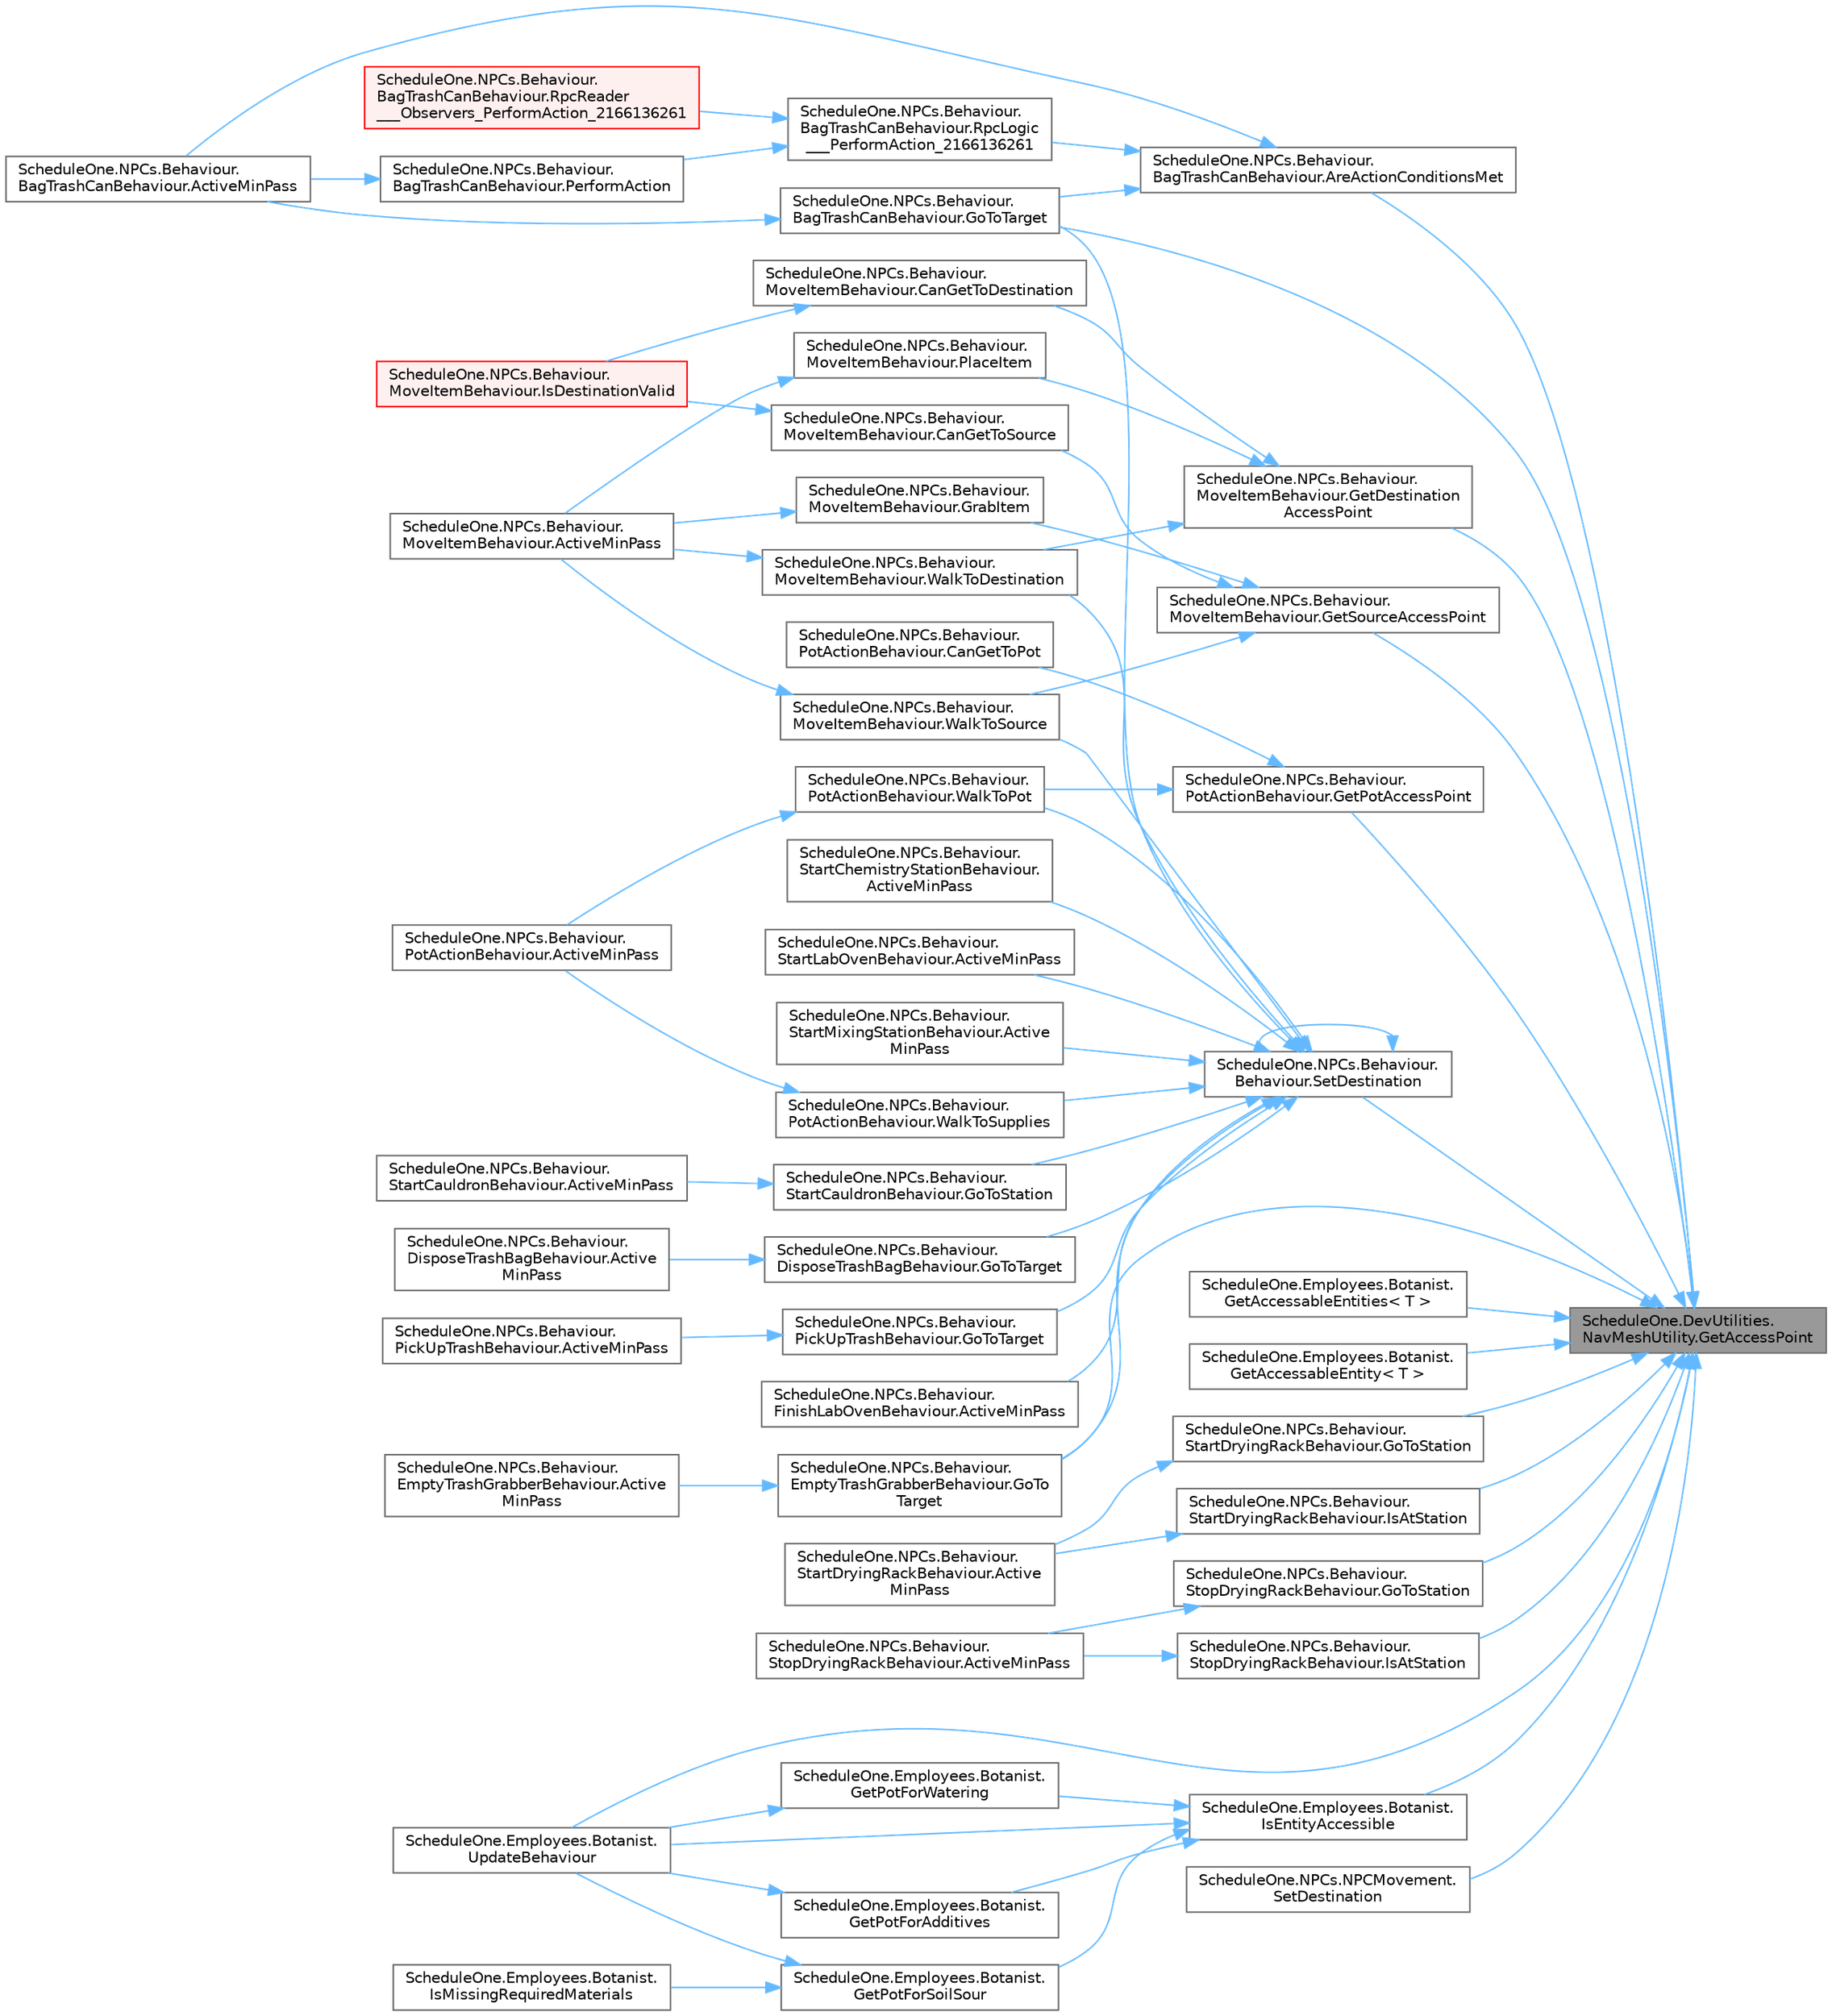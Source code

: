 digraph "ScheduleOne.DevUtilities.NavMeshUtility.GetAccessPoint"
{
 // LATEX_PDF_SIZE
  bgcolor="transparent";
  edge [fontname=Helvetica,fontsize=10,labelfontname=Helvetica,labelfontsize=10];
  node [fontname=Helvetica,fontsize=10,shape=box,height=0.2,width=0.4];
  rankdir="RL";
  Node1 [id="Node000001",label="ScheduleOne.DevUtilities.\lNavMeshUtility.GetAccessPoint",height=0.2,width=0.4,color="gray40", fillcolor="grey60", style="filled", fontcolor="black",tooltip=" "];
  Node1 -> Node2 [id="edge1_Node000001_Node000002",dir="back",color="steelblue1",style="solid",tooltip=" "];
  Node2 [id="Node000002",label="ScheduleOne.NPCs.Behaviour.\lBagTrashCanBehaviour.AreActionConditionsMet",height=0.2,width=0.4,color="grey40", fillcolor="white", style="filled",URL="$class_schedule_one_1_1_n_p_cs_1_1_behaviour_1_1_bag_trash_can_behaviour.html#a50657df15cb402a71e97fa6f6f84a943",tooltip=" "];
  Node2 -> Node3 [id="edge2_Node000002_Node000003",dir="back",color="steelblue1",style="solid",tooltip=" "];
  Node3 [id="Node000003",label="ScheduleOne.NPCs.Behaviour.\lBagTrashCanBehaviour.ActiveMinPass",height=0.2,width=0.4,color="grey40", fillcolor="white", style="filled",URL="$class_schedule_one_1_1_n_p_cs_1_1_behaviour_1_1_bag_trash_can_behaviour.html#ad04a32218f99880ab62b5c48880ef8e1",tooltip=" "];
  Node2 -> Node4 [id="edge3_Node000002_Node000004",dir="back",color="steelblue1",style="solid",tooltip=" "];
  Node4 [id="Node000004",label="ScheduleOne.NPCs.Behaviour.\lBagTrashCanBehaviour.GoToTarget",height=0.2,width=0.4,color="grey40", fillcolor="white", style="filled",URL="$class_schedule_one_1_1_n_p_cs_1_1_behaviour_1_1_bag_trash_can_behaviour.html#a681cc42cab8ace3a28f23b7145acbc27",tooltip=" "];
  Node4 -> Node3 [id="edge4_Node000004_Node000003",dir="back",color="steelblue1",style="solid",tooltip=" "];
  Node2 -> Node5 [id="edge5_Node000002_Node000005",dir="back",color="steelblue1",style="solid",tooltip=" "];
  Node5 [id="Node000005",label="ScheduleOne.NPCs.Behaviour.\lBagTrashCanBehaviour.RpcLogic\l___PerformAction_2166136261",height=0.2,width=0.4,color="grey40", fillcolor="white", style="filled",URL="$class_schedule_one_1_1_n_p_cs_1_1_behaviour_1_1_bag_trash_can_behaviour.html#aded21b669b34100054fbd7f72acdf9ac",tooltip=" "];
  Node5 -> Node6 [id="edge6_Node000005_Node000006",dir="back",color="steelblue1",style="solid",tooltip=" "];
  Node6 [id="Node000006",label="ScheduleOne.NPCs.Behaviour.\lBagTrashCanBehaviour.PerformAction",height=0.2,width=0.4,color="grey40", fillcolor="white", style="filled",URL="$class_schedule_one_1_1_n_p_cs_1_1_behaviour_1_1_bag_trash_can_behaviour.html#a4caa129e87695119483e477a2cb46035",tooltip=" "];
  Node6 -> Node3 [id="edge7_Node000006_Node000003",dir="back",color="steelblue1",style="solid",tooltip=" "];
  Node5 -> Node7 [id="edge8_Node000005_Node000007",dir="back",color="steelblue1",style="solid",tooltip=" "];
  Node7 [id="Node000007",label="ScheduleOne.NPCs.Behaviour.\lBagTrashCanBehaviour.RpcReader\l___Observers_PerformAction_2166136261",height=0.2,width=0.4,color="red", fillcolor="#FFF0F0", style="filled",URL="$class_schedule_one_1_1_n_p_cs_1_1_behaviour_1_1_bag_trash_can_behaviour.html#a543449b537593677bb651faa29748753",tooltip=" "];
  Node1 -> Node11 [id="edge9_Node000001_Node000011",dir="back",color="steelblue1",style="solid",tooltip=" "];
  Node11 [id="Node000011",label="ScheduleOne.Employees.Botanist.\lGetAccessableEntities\< T \>",height=0.2,width=0.4,color="grey40", fillcolor="white", style="filled",URL="$class_schedule_one_1_1_employees_1_1_botanist.html#a565e440e13676027a010ccc875d85483",tooltip=" "];
  Node1 -> Node12 [id="edge10_Node000001_Node000012",dir="back",color="steelblue1",style="solid",tooltip=" "];
  Node12 [id="Node000012",label="ScheduleOne.Employees.Botanist.\lGetAccessableEntity\< T \>",height=0.2,width=0.4,color="grey40", fillcolor="white", style="filled",URL="$class_schedule_one_1_1_employees_1_1_botanist.html#a1bde54be8062f991ce9d3c84640ec497",tooltip=" "];
  Node1 -> Node13 [id="edge11_Node000001_Node000013",dir="back",color="steelblue1",style="solid",tooltip=" "];
  Node13 [id="Node000013",label="ScheduleOne.NPCs.Behaviour.\lMoveItemBehaviour.GetDestination\lAccessPoint",height=0.2,width=0.4,color="grey40", fillcolor="white", style="filled",URL="$class_schedule_one_1_1_n_p_cs_1_1_behaviour_1_1_move_item_behaviour.html#aa1385271b519dffd8dec1b4047fa5739",tooltip=" "];
  Node13 -> Node14 [id="edge12_Node000013_Node000014",dir="back",color="steelblue1",style="solid",tooltip=" "];
  Node14 [id="Node000014",label="ScheduleOne.NPCs.Behaviour.\lMoveItemBehaviour.CanGetToDestination",height=0.2,width=0.4,color="grey40", fillcolor="white", style="filled",URL="$class_schedule_one_1_1_n_p_cs_1_1_behaviour_1_1_move_item_behaviour.html#a8afca9f22ca058dedec2864112b2541e",tooltip=" "];
  Node14 -> Node15 [id="edge13_Node000014_Node000015",dir="back",color="steelblue1",style="solid",tooltip=" "];
  Node15 [id="Node000015",label="ScheduleOne.NPCs.Behaviour.\lMoveItemBehaviour.IsDestinationValid",height=0.2,width=0.4,color="red", fillcolor="#FFF0F0", style="filled",URL="$class_schedule_one_1_1_n_p_cs_1_1_behaviour_1_1_move_item_behaviour.html#ab31cd8a33336038094eaecc360edb43e",tooltip=" "];
  Node13 -> Node26 [id="edge14_Node000013_Node000026",dir="back",color="steelblue1",style="solid",tooltip=" "];
  Node26 [id="Node000026",label="ScheduleOne.NPCs.Behaviour.\lMoveItemBehaviour.PlaceItem",height=0.2,width=0.4,color="grey40", fillcolor="white", style="filled",URL="$class_schedule_one_1_1_n_p_cs_1_1_behaviour_1_1_move_item_behaviour.html#a636fd1d904950b20315be8cb4371ec46",tooltip=" "];
  Node26 -> Node19 [id="edge15_Node000026_Node000019",dir="back",color="steelblue1",style="solid",tooltip=" "];
  Node19 [id="Node000019",label="ScheduleOne.NPCs.Behaviour.\lMoveItemBehaviour.ActiveMinPass",height=0.2,width=0.4,color="grey40", fillcolor="white", style="filled",URL="$class_schedule_one_1_1_n_p_cs_1_1_behaviour_1_1_move_item_behaviour.html#a34e0070e10046156e6545da3fccdd0d6",tooltip=" "];
  Node13 -> Node27 [id="edge16_Node000013_Node000027",dir="back",color="steelblue1",style="solid",tooltip=" "];
  Node27 [id="Node000027",label="ScheduleOne.NPCs.Behaviour.\lMoveItemBehaviour.WalkToDestination",height=0.2,width=0.4,color="grey40", fillcolor="white", style="filled",URL="$class_schedule_one_1_1_n_p_cs_1_1_behaviour_1_1_move_item_behaviour.html#a844e81b8e995701cfeb3d7c14d81d39e",tooltip=" "];
  Node27 -> Node19 [id="edge17_Node000027_Node000019",dir="back",color="steelblue1",style="solid",tooltip=" "];
  Node1 -> Node28 [id="edge18_Node000001_Node000028",dir="back",color="steelblue1",style="solid",tooltip=" "];
  Node28 [id="Node000028",label="ScheduleOne.NPCs.Behaviour.\lPotActionBehaviour.GetPotAccessPoint",height=0.2,width=0.4,color="grey40", fillcolor="white", style="filled",URL="$class_schedule_one_1_1_n_p_cs_1_1_behaviour_1_1_pot_action_behaviour.html#a95735f97fac1d03cf499f22ba710bc78",tooltip=" "];
  Node28 -> Node29 [id="edge19_Node000028_Node000029",dir="back",color="steelblue1",style="solid",tooltip=" "];
  Node29 [id="Node000029",label="ScheduleOne.NPCs.Behaviour.\lPotActionBehaviour.CanGetToPot",height=0.2,width=0.4,color="grey40", fillcolor="white", style="filled",URL="$class_schedule_one_1_1_n_p_cs_1_1_behaviour_1_1_pot_action_behaviour.html#a734d3a20ee4841254cd49a9f0f31cc8a",tooltip=" "];
  Node28 -> Node30 [id="edge20_Node000028_Node000030",dir="back",color="steelblue1",style="solid",tooltip=" "];
  Node30 [id="Node000030",label="ScheduleOne.NPCs.Behaviour.\lPotActionBehaviour.WalkToPot",height=0.2,width=0.4,color="grey40", fillcolor="white", style="filled",URL="$class_schedule_one_1_1_n_p_cs_1_1_behaviour_1_1_pot_action_behaviour.html#ab6d33024b8650cf5626bddff733b6e58",tooltip=" "];
  Node30 -> Node31 [id="edge21_Node000030_Node000031",dir="back",color="steelblue1",style="solid",tooltip=" "];
  Node31 [id="Node000031",label="ScheduleOne.NPCs.Behaviour.\lPotActionBehaviour.ActiveMinPass",height=0.2,width=0.4,color="grey40", fillcolor="white", style="filled",URL="$class_schedule_one_1_1_n_p_cs_1_1_behaviour_1_1_pot_action_behaviour.html#ad305494e39fe5139521c284cd8e87fb1",tooltip=" "];
  Node1 -> Node32 [id="edge22_Node000001_Node000032",dir="back",color="steelblue1",style="solid",tooltip=" "];
  Node32 [id="Node000032",label="ScheduleOne.NPCs.Behaviour.\lMoveItemBehaviour.GetSourceAccessPoint",height=0.2,width=0.4,color="grey40", fillcolor="white", style="filled",URL="$class_schedule_one_1_1_n_p_cs_1_1_behaviour_1_1_move_item_behaviour.html#a9c089e7ad9943e11bf113f4cc7b61a59",tooltip=" "];
  Node32 -> Node33 [id="edge23_Node000032_Node000033",dir="back",color="steelblue1",style="solid",tooltip=" "];
  Node33 [id="Node000033",label="ScheduleOne.NPCs.Behaviour.\lMoveItemBehaviour.CanGetToSource",height=0.2,width=0.4,color="grey40", fillcolor="white", style="filled",URL="$class_schedule_one_1_1_n_p_cs_1_1_behaviour_1_1_move_item_behaviour.html#a6f8ccfea733e1d3b035b44213ed70e1e",tooltip=" "];
  Node33 -> Node15 [id="edge24_Node000033_Node000015",dir="back",color="steelblue1",style="solid",tooltip=" "];
  Node32 -> Node18 [id="edge25_Node000032_Node000018",dir="back",color="steelblue1",style="solid",tooltip=" "];
  Node18 [id="Node000018",label="ScheduleOne.NPCs.Behaviour.\lMoveItemBehaviour.GrabItem",height=0.2,width=0.4,color="grey40", fillcolor="white", style="filled",URL="$class_schedule_one_1_1_n_p_cs_1_1_behaviour_1_1_move_item_behaviour.html#ae160dfb1c9394201f7b3ad00860e4052",tooltip=" "];
  Node18 -> Node19 [id="edge26_Node000018_Node000019",dir="back",color="steelblue1",style="solid",tooltip=" "];
  Node32 -> Node34 [id="edge27_Node000032_Node000034",dir="back",color="steelblue1",style="solid",tooltip=" "];
  Node34 [id="Node000034",label="ScheduleOne.NPCs.Behaviour.\lMoveItemBehaviour.WalkToSource",height=0.2,width=0.4,color="grey40", fillcolor="white", style="filled",URL="$class_schedule_one_1_1_n_p_cs_1_1_behaviour_1_1_move_item_behaviour.html#ac0baeb7cad72bff5dbd54ecabd041a49",tooltip=" "];
  Node34 -> Node19 [id="edge28_Node000034_Node000019",dir="back",color="steelblue1",style="solid",tooltip=" "];
  Node1 -> Node35 [id="edge29_Node000001_Node000035",dir="back",color="steelblue1",style="solid",tooltip=" "];
  Node35 [id="Node000035",label="ScheduleOne.NPCs.Behaviour.\lStartDryingRackBehaviour.GoToStation",height=0.2,width=0.4,color="grey40", fillcolor="white", style="filled",URL="$class_schedule_one_1_1_n_p_cs_1_1_behaviour_1_1_start_drying_rack_behaviour.html#af089901c8198ed701ad916bfc89df71b",tooltip=" "];
  Node35 -> Node36 [id="edge30_Node000035_Node000036",dir="back",color="steelblue1",style="solid",tooltip=" "];
  Node36 [id="Node000036",label="ScheduleOne.NPCs.Behaviour.\lStartDryingRackBehaviour.Active\lMinPass",height=0.2,width=0.4,color="grey40", fillcolor="white", style="filled",URL="$class_schedule_one_1_1_n_p_cs_1_1_behaviour_1_1_start_drying_rack_behaviour.html#ab441e9125aa3b216c9aaa7f72d4ae75a",tooltip=" "];
  Node1 -> Node37 [id="edge31_Node000001_Node000037",dir="back",color="steelblue1",style="solid",tooltip=" "];
  Node37 [id="Node000037",label="ScheduleOne.NPCs.Behaviour.\lStopDryingRackBehaviour.GoToStation",height=0.2,width=0.4,color="grey40", fillcolor="white", style="filled",URL="$class_schedule_one_1_1_n_p_cs_1_1_behaviour_1_1_stop_drying_rack_behaviour.html#a1c11705e31a31c2daee1589e63c8337e",tooltip=" "];
  Node37 -> Node38 [id="edge32_Node000037_Node000038",dir="back",color="steelblue1",style="solid",tooltip=" "];
  Node38 [id="Node000038",label="ScheduleOne.NPCs.Behaviour.\lStopDryingRackBehaviour.ActiveMinPass",height=0.2,width=0.4,color="grey40", fillcolor="white", style="filled",URL="$class_schedule_one_1_1_n_p_cs_1_1_behaviour_1_1_stop_drying_rack_behaviour.html#a4ed6989e053befe84d5cc43875101311",tooltip=" "];
  Node1 -> Node4 [id="edge33_Node000001_Node000004",dir="back",color="steelblue1",style="solid",tooltip=" "];
  Node1 -> Node39 [id="edge34_Node000001_Node000039",dir="back",color="steelblue1",style="solid",tooltip=" "];
  Node39 [id="Node000039",label="ScheduleOne.NPCs.Behaviour.\lEmptyTrashGrabberBehaviour.GoTo\lTarget",height=0.2,width=0.4,color="grey40", fillcolor="white", style="filled",URL="$class_schedule_one_1_1_n_p_cs_1_1_behaviour_1_1_empty_trash_grabber_behaviour.html#a78484b8789878c546a85037c92d3de8e",tooltip=" "];
  Node39 -> Node40 [id="edge35_Node000039_Node000040",dir="back",color="steelblue1",style="solid",tooltip=" "];
  Node40 [id="Node000040",label="ScheduleOne.NPCs.Behaviour.\lEmptyTrashGrabberBehaviour.Active\lMinPass",height=0.2,width=0.4,color="grey40", fillcolor="white", style="filled",URL="$class_schedule_one_1_1_n_p_cs_1_1_behaviour_1_1_empty_trash_grabber_behaviour.html#ae1697d58ff3dbdd9776a9a38df360bd7",tooltip=" "];
  Node1 -> Node41 [id="edge36_Node000001_Node000041",dir="back",color="steelblue1",style="solid",tooltip=" "];
  Node41 [id="Node000041",label="ScheduleOne.NPCs.Behaviour.\lStartDryingRackBehaviour.IsAtStation",height=0.2,width=0.4,color="grey40", fillcolor="white", style="filled",URL="$class_schedule_one_1_1_n_p_cs_1_1_behaviour_1_1_start_drying_rack_behaviour.html#a05fadbbb2fafa4e80f5b84a17fbe2af6",tooltip=" "];
  Node41 -> Node36 [id="edge37_Node000041_Node000036",dir="back",color="steelblue1",style="solid",tooltip=" "];
  Node1 -> Node42 [id="edge38_Node000001_Node000042",dir="back",color="steelblue1",style="solid",tooltip=" "];
  Node42 [id="Node000042",label="ScheduleOne.NPCs.Behaviour.\lStopDryingRackBehaviour.IsAtStation",height=0.2,width=0.4,color="grey40", fillcolor="white", style="filled",URL="$class_schedule_one_1_1_n_p_cs_1_1_behaviour_1_1_stop_drying_rack_behaviour.html#a60f5d353ed79fa2ef1d457d613e1bbbf",tooltip=" "];
  Node42 -> Node38 [id="edge39_Node000042_Node000038",dir="back",color="steelblue1",style="solid",tooltip=" "];
  Node1 -> Node43 [id="edge40_Node000001_Node000043",dir="back",color="steelblue1",style="solid",tooltip=" "];
  Node43 [id="Node000043",label="ScheduleOne.Employees.Botanist.\lIsEntityAccessible",height=0.2,width=0.4,color="grey40", fillcolor="white", style="filled",URL="$class_schedule_one_1_1_employees_1_1_botanist.html#a939df9ddfb53d4b4653ccd931498aa6b",tooltip=" "];
  Node43 -> Node44 [id="edge41_Node000043_Node000044",dir="back",color="steelblue1",style="solid",tooltip=" "];
  Node44 [id="Node000044",label="ScheduleOne.Employees.Botanist.\lGetPotForAdditives",height=0.2,width=0.4,color="grey40", fillcolor="white", style="filled",URL="$class_schedule_one_1_1_employees_1_1_botanist.html#af44a6cc21abbeb158284df08e42ff481",tooltip=" "];
  Node44 -> Node45 [id="edge42_Node000044_Node000045",dir="back",color="steelblue1",style="solid",tooltip=" "];
  Node45 [id="Node000045",label="ScheduleOne.Employees.Botanist.\lUpdateBehaviour",height=0.2,width=0.4,color="grey40", fillcolor="white", style="filled",URL="$class_schedule_one_1_1_employees_1_1_botanist.html#a939e2da60955dd5781f8e954b93ea48a",tooltip=" "];
  Node43 -> Node46 [id="edge43_Node000043_Node000046",dir="back",color="steelblue1",style="solid",tooltip=" "];
  Node46 [id="Node000046",label="ScheduleOne.Employees.Botanist.\lGetPotForSoilSour",height=0.2,width=0.4,color="grey40", fillcolor="white", style="filled",URL="$class_schedule_one_1_1_employees_1_1_botanist.html#a90a7731832f0f3ebf61eb60d41bb72d5",tooltip=" "];
  Node46 -> Node47 [id="edge44_Node000046_Node000047",dir="back",color="steelblue1",style="solid",tooltip=" "];
  Node47 [id="Node000047",label="ScheduleOne.Employees.Botanist.\lIsMissingRequiredMaterials",height=0.2,width=0.4,color="grey40", fillcolor="white", style="filled",URL="$class_schedule_one_1_1_employees_1_1_botanist.html#ae243bcd45224f7080f54a3c37adf1577",tooltip=" "];
  Node46 -> Node45 [id="edge45_Node000046_Node000045",dir="back",color="steelblue1",style="solid",tooltip=" "];
  Node43 -> Node48 [id="edge46_Node000043_Node000048",dir="back",color="steelblue1",style="solid",tooltip=" "];
  Node48 [id="Node000048",label="ScheduleOne.Employees.Botanist.\lGetPotForWatering",height=0.2,width=0.4,color="grey40", fillcolor="white", style="filled",URL="$class_schedule_one_1_1_employees_1_1_botanist.html#a4ce5c305943c6214ff6c45c1b6d1b6a7",tooltip=" "];
  Node48 -> Node45 [id="edge47_Node000048_Node000045",dir="back",color="steelblue1",style="solid",tooltip=" "];
  Node43 -> Node45 [id="edge48_Node000043_Node000045",dir="back",color="steelblue1",style="solid",tooltip=" "];
  Node1 -> Node49 [id="edge49_Node000001_Node000049",dir="back",color="steelblue1",style="solid",tooltip=" "];
  Node49 [id="Node000049",label="ScheduleOne.NPCs.Behaviour.\lBehaviour.SetDestination",height=0.2,width=0.4,color="grey40", fillcolor="white", style="filled",URL="$class_schedule_one_1_1_n_p_cs_1_1_behaviour_1_1_behaviour.html#a100eee338c8c31b2d01ab0214c3bb15a",tooltip=" "];
  Node49 -> Node50 [id="edge50_Node000049_Node000050",dir="back",color="steelblue1",style="solid",tooltip=" "];
  Node50 [id="Node000050",label="ScheduleOne.NPCs.Behaviour.\lFinishLabOvenBehaviour.ActiveMinPass",height=0.2,width=0.4,color="grey40", fillcolor="white", style="filled",URL="$class_schedule_one_1_1_n_p_cs_1_1_behaviour_1_1_finish_lab_oven_behaviour.html#a6f16fd171bfcba4108210e25c3fc8a83",tooltip=" "];
  Node49 -> Node51 [id="edge51_Node000049_Node000051",dir="back",color="steelblue1",style="solid",tooltip=" "];
  Node51 [id="Node000051",label="ScheduleOne.NPCs.Behaviour.\lStartChemistryStationBehaviour.\lActiveMinPass",height=0.2,width=0.4,color="grey40", fillcolor="white", style="filled",URL="$class_schedule_one_1_1_n_p_cs_1_1_behaviour_1_1_start_chemistry_station_behaviour.html#aa416d1739ee51b3eb9c620e753a4c582",tooltip=" "];
  Node49 -> Node52 [id="edge52_Node000049_Node000052",dir="back",color="steelblue1",style="solid",tooltip=" "];
  Node52 [id="Node000052",label="ScheduleOne.NPCs.Behaviour.\lStartLabOvenBehaviour.ActiveMinPass",height=0.2,width=0.4,color="grey40", fillcolor="white", style="filled",URL="$class_schedule_one_1_1_n_p_cs_1_1_behaviour_1_1_start_lab_oven_behaviour.html#ae31235c80d0b0dc45161de6f44030a50",tooltip=" "];
  Node49 -> Node53 [id="edge53_Node000049_Node000053",dir="back",color="steelblue1",style="solid",tooltip=" "];
  Node53 [id="Node000053",label="ScheduleOne.NPCs.Behaviour.\lStartMixingStationBehaviour.Active\lMinPass",height=0.2,width=0.4,color="grey40", fillcolor="white", style="filled",URL="$class_schedule_one_1_1_n_p_cs_1_1_behaviour_1_1_start_mixing_station_behaviour.html#adb6f83efd5d7bf707e37817caa2ed714",tooltip=" "];
  Node49 -> Node54 [id="edge54_Node000049_Node000054",dir="back",color="steelblue1",style="solid",tooltip=" "];
  Node54 [id="Node000054",label="ScheduleOne.NPCs.Behaviour.\lStartCauldronBehaviour.GoToStation",height=0.2,width=0.4,color="grey40", fillcolor="white", style="filled",URL="$class_schedule_one_1_1_n_p_cs_1_1_behaviour_1_1_start_cauldron_behaviour.html#a2f7d3fb3783685be77f79a0c1784b98b",tooltip=" "];
  Node54 -> Node55 [id="edge55_Node000054_Node000055",dir="back",color="steelblue1",style="solid",tooltip=" "];
  Node55 [id="Node000055",label="ScheduleOne.NPCs.Behaviour.\lStartCauldronBehaviour.ActiveMinPass",height=0.2,width=0.4,color="grey40", fillcolor="white", style="filled",URL="$class_schedule_one_1_1_n_p_cs_1_1_behaviour_1_1_start_cauldron_behaviour.html#ad35d3ea9adf773ca01a1d322ed40c07a",tooltip=" "];
  Node49 -> Node4 [id="edge56_Node000049_Node000004",dir="back",color="steelblue1",style="solid",tooltip=" "];
  Node49 -> Node56 [id="edge57_Node000049_Node000056",dir="back",color="steelblue1",style="solid",tooltip=" "];
  Node56 [id="Node000056",label="ScheduleOne.NPCs.Behaviour.\lDisposeTrashBagBehaviour.GoToTarget",height=0.2,width=0.4,color="grey40", fillcolor="white", style="filled",URL="$class_schedule_one_1_1_n_p_cs_1_1_behaviour_1_1_dispose_trash_bag_behaviour.html#a8c74bdc2815449c2de1f90ae3a1324c4",tooltip=" "];
  Node56 -> Node57 [id="edge58_Node000056_Node000057",dir="back",color="steelblue1",style="solid",tooltip=" "];
  Node57 [id="Node000057",label="ScheduleOne.NPCs.Behaviour.\lDisposeTrashBagBehaviour.Active\lMinPass",height=0.2,width=0.4,color="grey40", fillcolor="white", style="filled",URL="$class_schedule_one_1_1_n_p_cs_1_1_behaviour_1_1_dispose_trash_bag_behaviour.html#a966375cde74bd3191f8b175e31484d3b",tooltip=" "];
  Node49 -> Node39 [id="edge59_Node000049_Node000039",dir="back",color="steelblue1",style="solid",tooltip=" "];
  Node49 -> Node58 [id="edge60_Node000049_Node000058",dir="back",color="steelblue1",style="solid",tooltip=" "];
  Node58 [id="Node000058",label="ScheduleOne.NPCs.Behaviour.\lPickUpTrashBehaviour.GoToTarget",height=0.2,width=0.4,color="grey40", fillcolor="white", style="filled",URL="$class_schedule_one_1_1_n_p_cs_1_1_behaviour_1_1_pick_up_trash_behaviour.html#a3044396bb923368bf2116697d82a6217",tooltip=" "];
  Node58 -> Node59 [id="edge61_Node000058_Node000059",dir="back",color="steelblue1",style="solid",tooltip=" "];
  Node59 [id="Node000059",label="ScheduleOne.NPCs.Behaviour.\lPickUpTrashBehaviour.ActiveMinPass",height=0.2,width=0.4,color="grey40", fillcolor="white", style="filled",URL="$class_schedule_one_1_1_n_p_cs_1_1_behaviour_1_1_pick_up_trash_behaviour.html#ac2cb12adbdc9d83a3eaea3a43e5fc284",tooltip=" "];
  Node49 -> Node49 [id="edge62_Node000049_Node000049",dir="back",color="steelblue1",style="solid",tooltip=" "];
  Node49 -> Node27 [id="edge63_Node000049_Node000027",dir="back",color="steelblue1",style="solid",tooltip=" "];
  Node49 -> Node30 [id="edge64_Node000049_Node000030",dir="back",color="steelblue1",style="solid",tooltip=" "];
  Node49 -> Node34 [id="edge65_Node000049_Node000034",dir="back",color="steelblue1",style="solid",tooltip=" "];
  Node49 -> Node60 [id="edge66_Node000049_Node000060",dir="back",color="steelblue1",style="solid",tooltip=" "];
  Node60 [id="Node000060",label="ScheduleOne.NPCs.Behaviour.\lPotActionBehaviour.WalkToSupplies",height=0.2,width=0.4,color="grey40", fillcolor="white", style="filled",URL="$class_schedule_one_1_1_n_p_cs_1_1_behaviour_1_1_pot_action_behaviour.html#a42d60871d6d287124b2a27e70390d5f9",tooltip=" "];
  Node60 -> Node31 [id="edge67_Node000060_Node000031",dir="back",color="steelblue1",style="solid",tooltip=" "];
  Node1 -> Node61 [id="edge68_Node000001_Node000061",dir="back",color="steelblue1",style="solid",tooltip=" "];
  Node61 [id="Node000061",label="ScheduleOne.NPCs.NPCMovement.\lSetDestination",height=0.2,width=0.4,color="grey40", fillcolor="white", style="filled",URL="$class_schedule_one_1_1_n_p_cs_1_1_n_p_c_movement.html#aa9604cda673a8e624d804f14a5e1cb05",tooltip=" "];
  Node1 -> Node45 [id="edge69_Node000001_Node000045",dir="back",color="steelblue1",style="solid",tooltip=" "];
}
